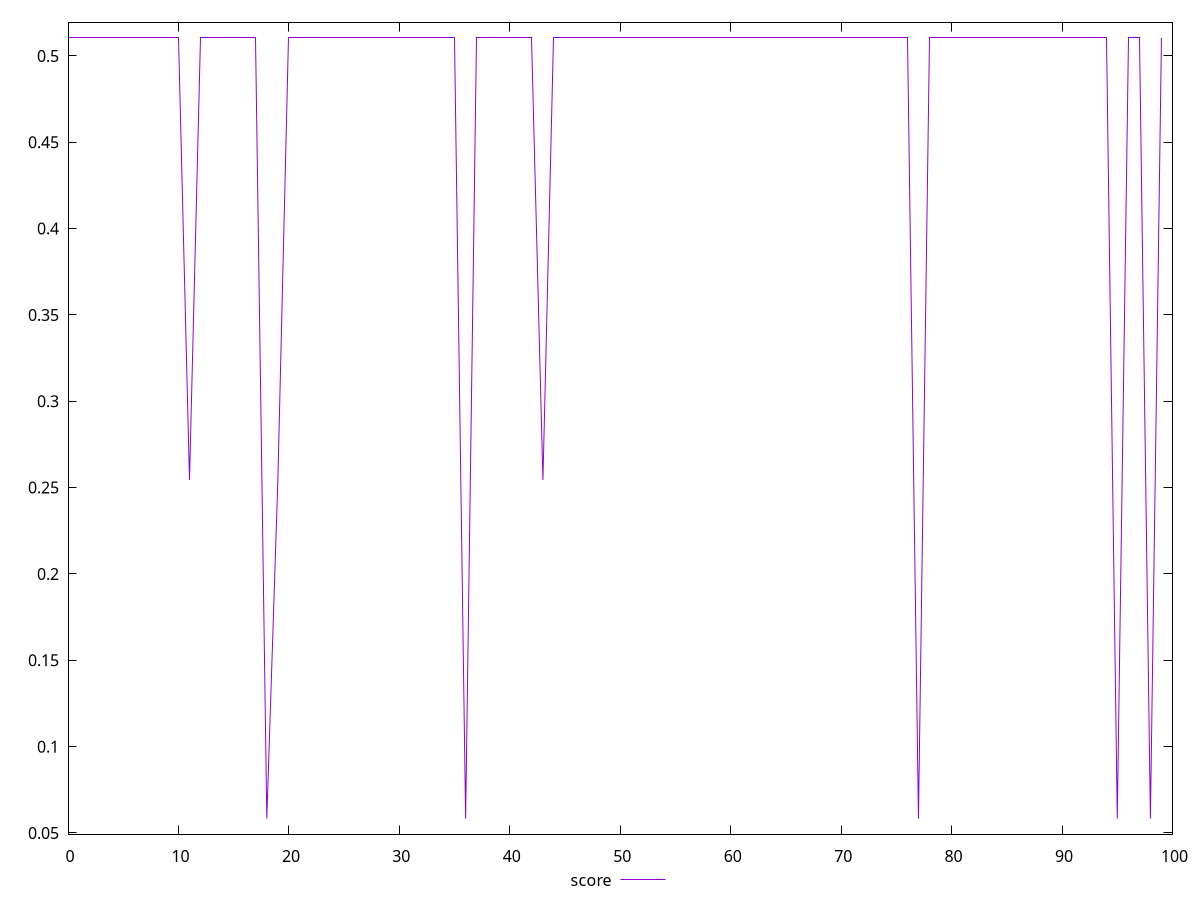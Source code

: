 reset
set terminal svg size 640, 490 enhanced background rgb 'white'
set output "reprap/cumulative-layout-shift/samples/pages+cached+noexternal+nocss/score/values.svg"

$score <<EOF
0 0.5104268062017119
1 0.5104268062017119
2 0.5104268062017119
3 0.5104268062017119
4 0.5104268062017119
5 0.5104268062017119
6 0.5104268062017119
7 0.5104268062017119
8 0.5104268062017119
9 0.5104268062017119
10 0.5104268062017119
11 0.2544394158240192
12 0.5104268062017119
13 0.5104268062017119
14 0.5104268062017119
15 0.5104268062017119
16 0.5104268062017119
17 0.5104268062017119
18 0.05836683666802267
19 0.25426198257864324
20 0.5104268062017119
21 0.5104268062017119
22 0.5104268062017119
23 0.5104268062017119
24 0.5104268062017119
25 0.5104268062017119
26 0.5104268062017119
27 0.5104268062017119
28 0.5104268062017119
29 0.5104268062017119
30 0.5104268062017119
31 0.5104268062017119
32 0.5104268062017119
33 0.5104268062017119
34 0.5104268062017119
35 0.5104268062017119
36 0.05836683666802267
37 0.5104268062017119
38 0.5104268062017119
39 0.5104268062017119
40 0.5104268062017119
41 0.5104268062017119
42 0.5104268062017119
43 0.2544394158240192
44 0.5104268062017119
45 0.5104268062017119
46 0.5104268062017119
47 0.5104268062017119
48 0.5104268062017119
49 0.5104268062017119
50 0.5104268062017119
51 0.5104268062017119
52 0.5104268062017119
53 0.5104268062017119
54 0.5104268062017119
55 0.5104268062017119
56 0.5104268062017119
57 0.5104268062017119
58 0.5104268062017119
59 0.5104268062017119
60 0.5104268062017119
61 0.5104268062017119
62 0.5104268062017119
63 0.5104268062017119
64 0.5104268062017119
65 0.5104268062017119
66 0.5104268062017119
67 0.5104268062017119
68 0.5104268062017119
69 0.5104268062017119
70 0.5104268062017119
71 0.5104268062017119
72 0.5104268062017119
73 0.5104268062017119
74 0.5104268062017119
75 0.5104268062017119
76 0.5104268062017119
77 0.05836683666802267
78 0.5104268062017119
79 0.5104268062017119
80 0.5104268062017119
81 0.5104268062017119
82 0.5104268062017119
83 0.5104268062017119
84 0.5104268062017119
85 0.5104268062017119
86 0.5104268062017119
87 0.5104268062017119
88 0.5104268062017119
89 0.5104268062017119
90 0.5104268062017119
91 0.5104268062017119
92 0.5104268062017119
93 0.5104268062017119
94 0.5104268062017119
95 0.05836683666802267
96 0.5104268062017119
97 0.5104268062017119
98 0.05836683666802267
99 0.5104268062017119
EOF

set key outside below
set yrange [0.049325637277348885:0.5194680055923857]

plot \
  $score title "score" with line, \


reset
